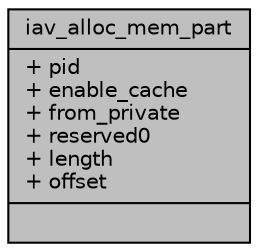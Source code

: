 digraph "iav_alloc_mem_part"
{
 // INTERACTIVE_SVG=YES
 // LATEX_PDF_SIZE
  bgcolor="transparent";
  edge [fontname="Helvetica",fontsize="10",labelfontname="Helvetica",labelfontsize="10"];
  node [fontname="Helvetica",fontsize="10",shape=record];
  Node1 [label="{iav_alloc_mem_part\n|+ pid\l+ enable_cache\l+ from_private\l+ reserved0\l+ length\l+ offset\l|}",height=0.2,width=0.4,color="black", fillcolor="grey75", style="filled", fontcolor="black",tooltip=" "];
}
